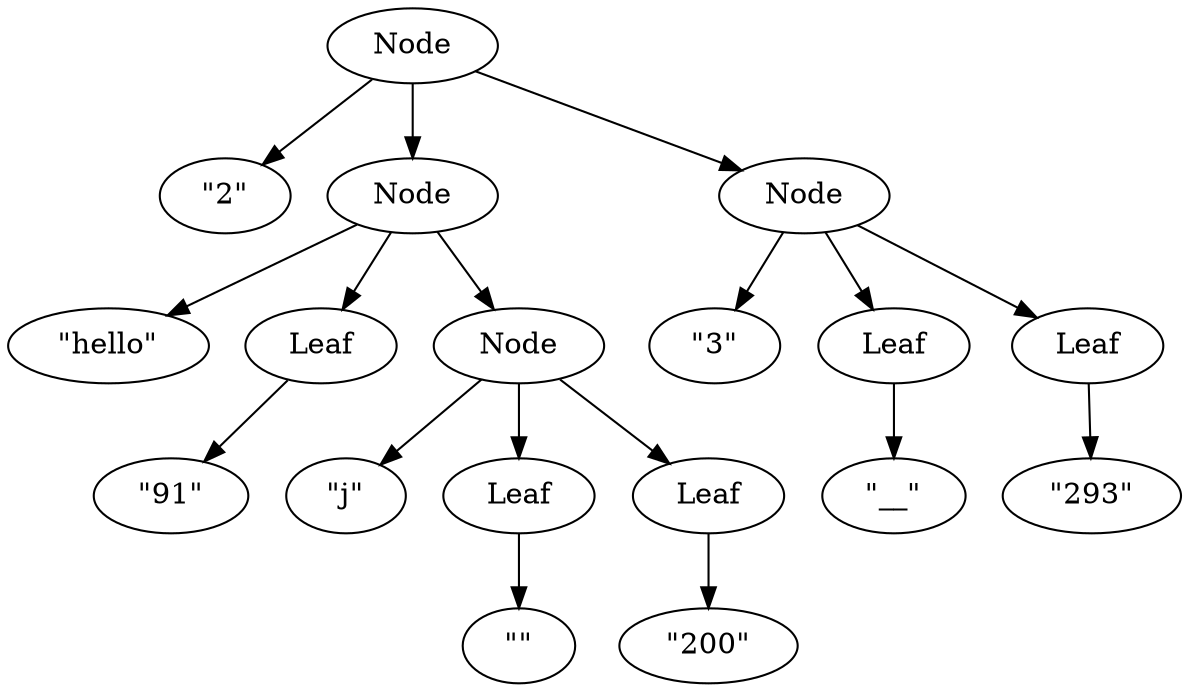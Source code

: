 digraph "" {
  "1" [label=" Node "];
  "1" -> "1.1" [];
  "1" -> "1.2" [];
  "1" -> "1.3" [];
  "1.1" [label=" \"2\" "];
  "1.2" [label=" Node "];
  "1.2" -> "1.2.1" [];
  "1.2" -> "1.2.2" [];
  "1.2" -> "1.2.3" [];
  "1.2.1" [label=" \"hello\" "];
  "1.2.2" [label=" Leaf "];
  "1.2.2" -> "1.2.2.1" [];
  "1.2.2.1" [label=" \"91\" "];
  "1.2.3" [label=" Node "];
  "1.2.3" -> "1.2.3.1" [];
  "1.2.3" -> "1.2.3.2" [];
  "1.2.3" -> "1.2.3.3" [];
  "1.2.3.1" [label=" \"j\" "];
  "1.2.3.2" [label=" Leaf "];
  "1.2.3.2" -> "1.2.3.2.1" [];
  "1.2.3.2.1" [label=" \"\" "];
  "1.2.3.3" [label=" Leaf "];
  "1.2.3.3" -> "1.2.3.3.1" [];
  "1.2.3.3.1" [label=" \"200\" "];
  "1.3" [label=" Node "];
  "1.3" -> "1.3.1" [];
  "1.3" -> "1.3.2" [];
  "1.3" -> "1.3.3" [];
  "1.3.1" [label=" \"3\" "];
  "1.3.2" [label=" Leaf "];
  "1.3.2" -> "1.3.2.1" [];
  "1.3.2.1" [label=" \"__\" "];
  "1.3.3" [label=" Leaf "];
  "1.3.3" -> "1.3.3.1" [];
  "1.3.3.1" [label=" \"293\" "];
}